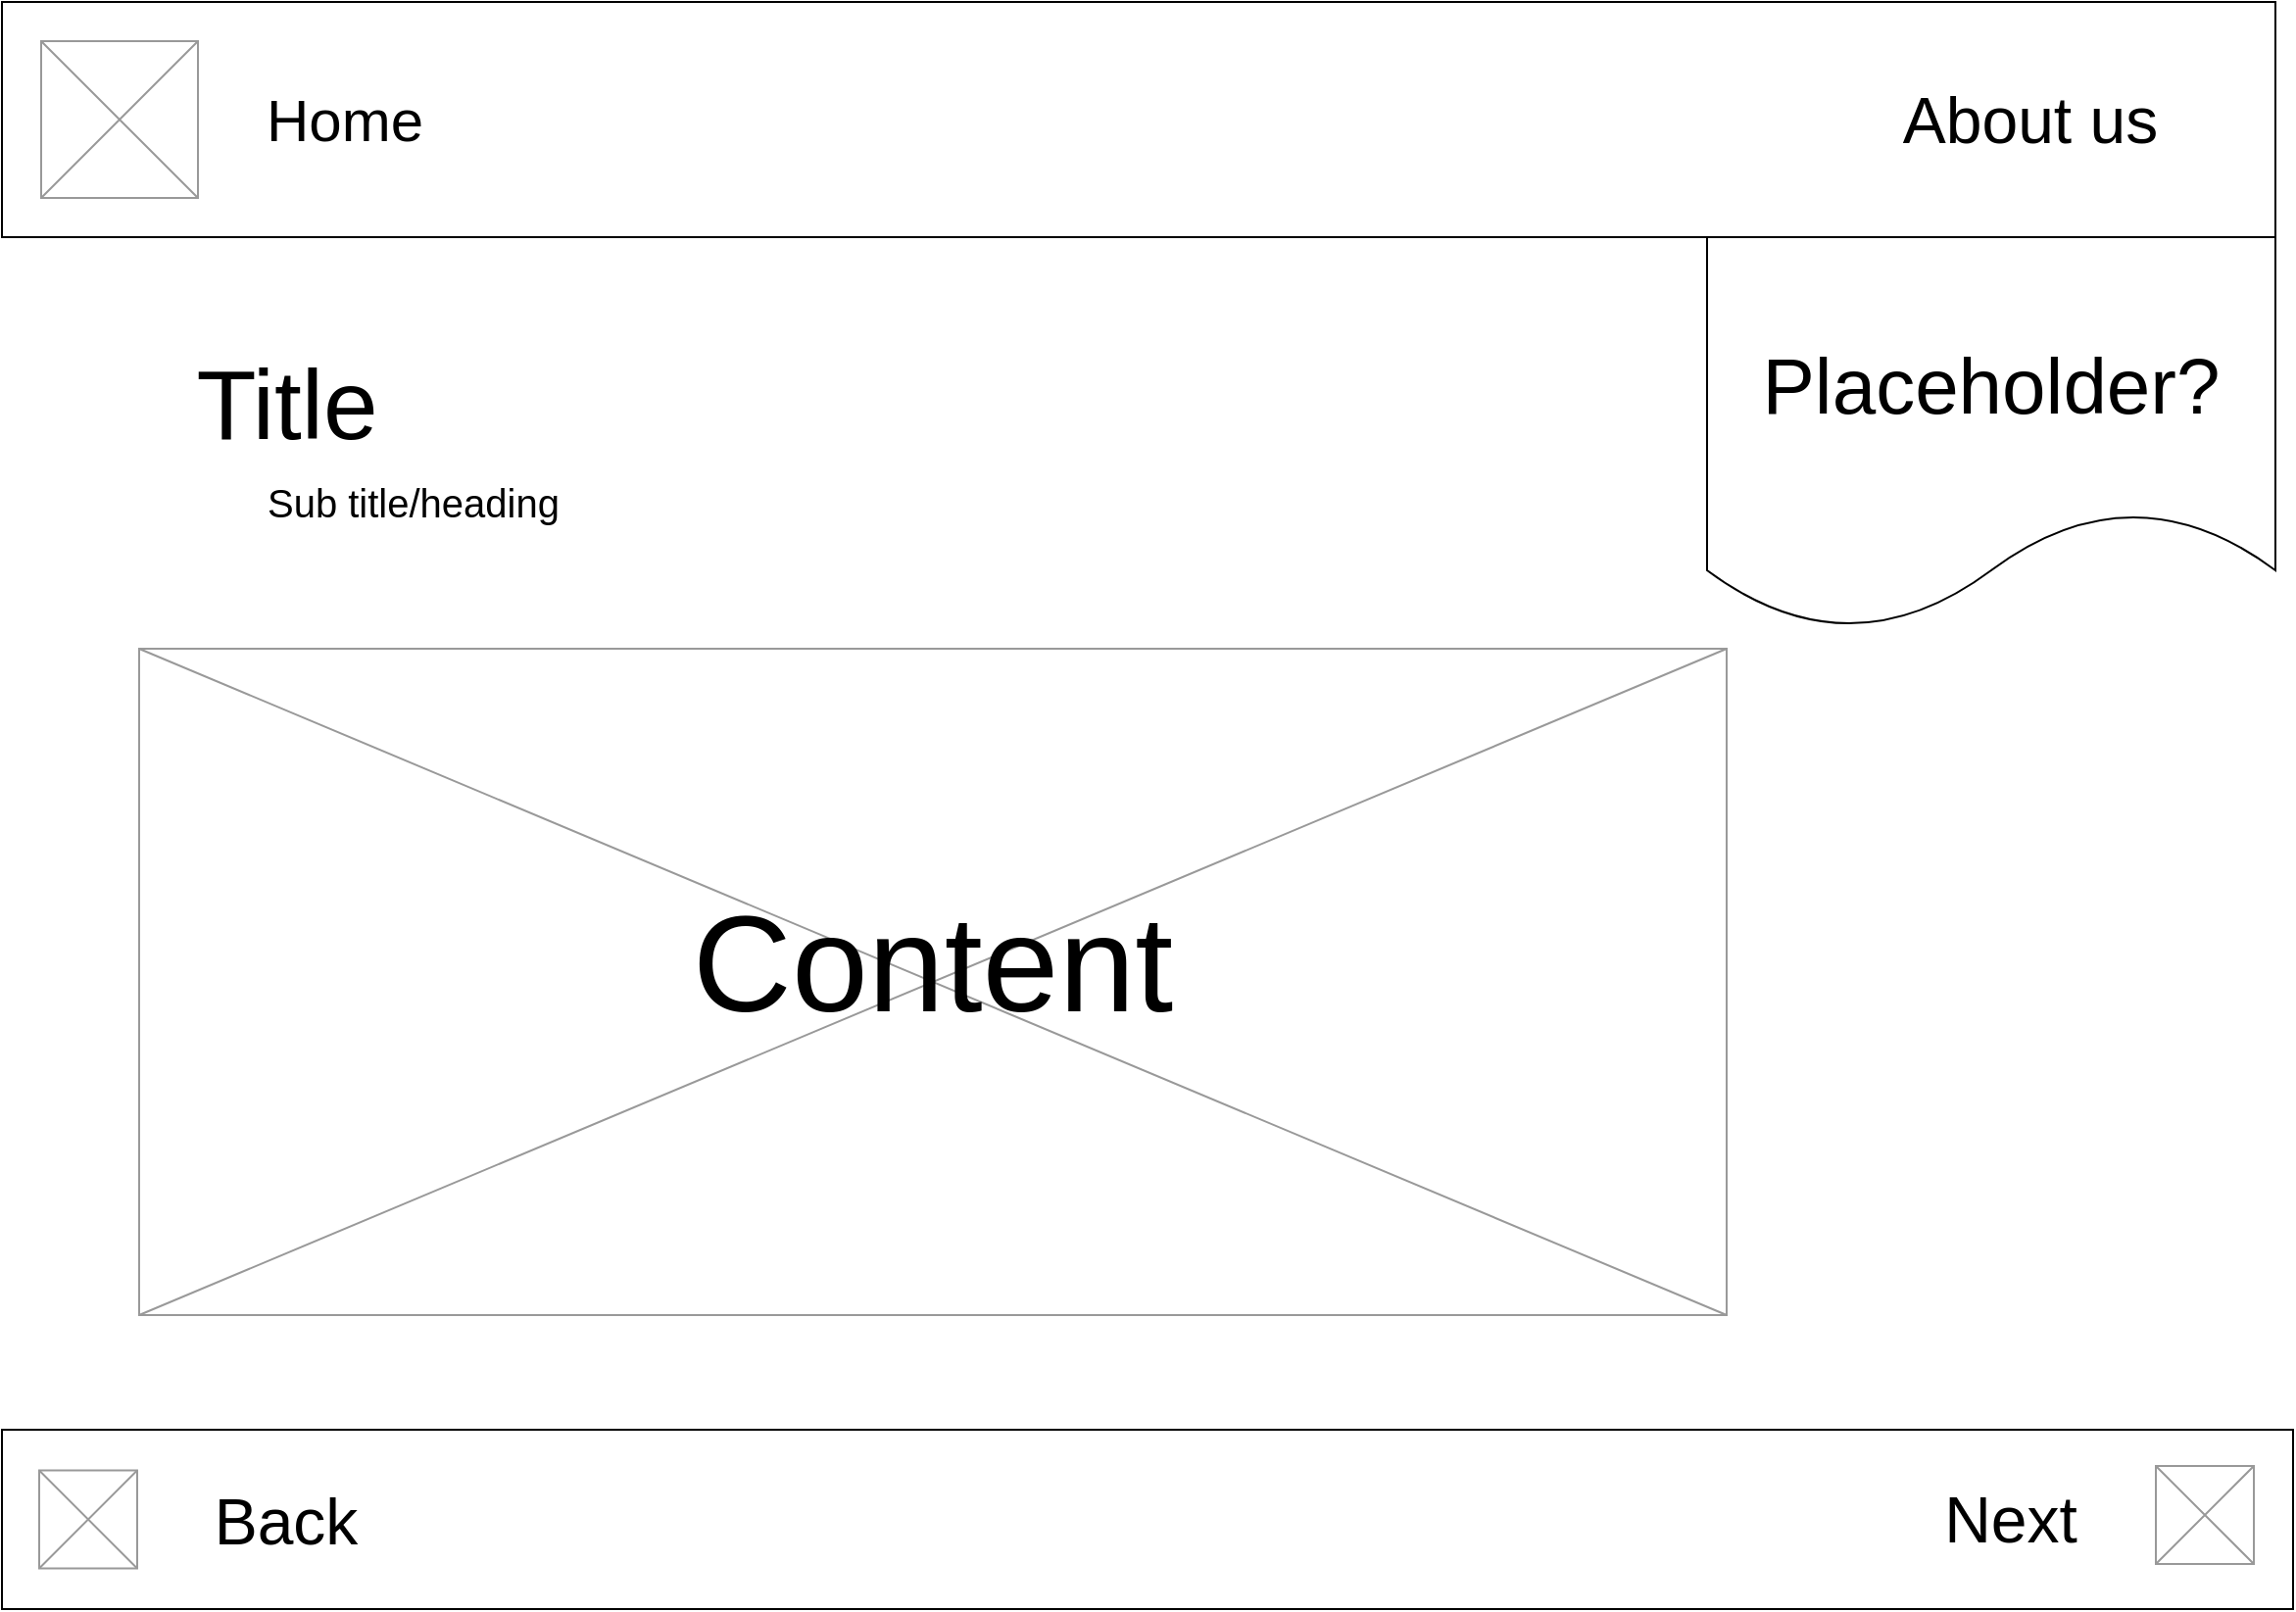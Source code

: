 <mxfile version="22.0.8" type="device">
  <diagram name="Page-1" id="_aWhuLOV3h3mHC6hKcSR">
    <mxGraphModel dx="1590" dy="1078" grid="1" gridSize="10" guides="1" tooltips="1" connect="1" arrows="1" fold="1" page="1" pageScale="1" pageWidth="1169" pageHeight="827" math="0" shadow="0">
      <root>
        <mxCell id="0" />
        <mxCell id="1" parent="0" />
        <mxCell id="t2xBNFNoJKbGuM0S6oyh-2" value="" style="verticalLabelPosition=bottom;verticalAlign=top;html=1;shape=mxgraph.basic.rect;fillColor2=none;strokeWidth=1;size=20;indent=5;" vertex="1" parent="1">
          <mxGeometry width="1160" height="120" as="geometry" />
        </mxCell>
        <mxCell id="t2xBNFNoJKbGuM0S6oyh-3" value="" style="verticalLabelPosition=bottom;verticalAlign=top;html=1;shape=mxgraph.basic.rect;fillColor2=none;strokeWidth=1;size=20;indent=5;" vertex="1" parent="1">
          <mxGeometry y="728.5" width="1169" height="91.5" as="geometry" />
        </mxCell>
        <mxCell id="t2xBNFNoJKbGuM0S6oyh-4" value="" style="verticalLabelPosition=bottom;shadow=0;dashed=0;align=center;html=1;verticalAlign=top;strokeWidth=1;shape=mxgraph.mockup.graphics.simpleIcon;strokeColor=#999999;" vertex="1" parent="1">
          <mxGeometry x="19" y="749.25" width="50" height="50" as="geometry" />
        </mxCell>
        <mxCell id="t2xBNFNoJKbGuM0S6oyh-5" value="" style="verticalLabelPosition=bottom;shadow=0;dashed=0;align=center;html=1;verticalAlign=top;strokeWidth=1;shape=mxgraph.mockup.graphics.simpleIcon;strokeColor=#999999;" vertex="1" parent="1">
          <mxGeometry x="1099" y="747" width="50" height="50" as="geometry" />
        </mxCell>
        <mxCell id="t2xBNFNoJKbGuM0S6oyh-6" value="" style="verticalLabelPosition=bottom;shadow=0;dashed=0;align=center;html=1;verticalAlign=top;strokeWidth=1;shape=mxgraph.mockup.graphics.simpleIcon;strokeColor=#999999;" vertex="1" parent="1">
          <mxGeometry x="20" y="20" width="80" height="80" as="geometry" />
        </mxCell>
        <mxCell id="t2xBNFNoJKbGuM0S6oyh-8" value="Home" style="text;html=1;strokeColor=none;fillColor=none;align=center;verticalAlign=middle;whiteSpace=wrap;rounded=0;fontSize=30;" vertex="1" parent="1">
          <mxGeometry x="120" y="32.5" width="110" height="55" as="geometry" />
        </mxCell>
        <mxCell id="t2xBNFNoJKbGuM0S6oyh-9" value="&lt;font style=&quot;font-size: 33px;&quot;&gt;Back&lt;/font&gt;" style="text;html=1;strokeColor=none;fillColor=none;align=center;verticalAlign=middle;whiteSpace=wrap;rounded=0;" vertex="1" parent="1">
          <mxGeometry x="60" y="729.25" width="170" height="90.75" as="geometry" />
        </mxCell>
        <mxCell id="t2xBNFNoJKbGuM0S6oyh-10" value="&lt;span style=&quot;font-size: 33px;&quot;&gt;Next&lt;/span&gt;" style="text;html=1;strokeColor=none;fillColor=none;align=center;verticalAlign=middle;whiteSpace=wrap;rounded=0;" vertex="1" parent="1">
          <mxGeometry x="940" y="727" width="170" height="93" as="geometry" />
        </mxCell>
        <mxCell id="t2xBNFNoJKbGuM0S6oyh-11" value="&lt;font style=&quot;font-size: 33px;&quot;&gt;About us&lt;/font&gt;" style="text;html=1;strokeColor=none;fillColor=none;align=center;verticalAlign=middle;whiteSpace=wrap;rounded=0;" vertex="1" parent="1">
          <mxGeometry x="950" y="5" width="170" height="110" as="geometry" />
        </mxCell>
        <mxCell id="t2xBNFNoJKbGuM0S6oyh-16" value="Title" style="text;html=1;strokeColor=none;fillColor=none;align=center;verticalAlign=middle;whiteSpace=wrap;rounded=0;fontSize=50;" vertex="1" parent="1">
          <mxGeometry x="87.5" y="160" width="115" height="90" as="geometry" />
        </mxCell>
        <mxCell id="t2xBNFNoJKbGuM0S6oyh-17" value="" style="shape=document;whiteSpace=wrap;html=1;boundedLbl=1;" vertex="1" parent="1">
          <mxGeometry x="870" y="120" width="290" height="200" as="geometry" />
        </mxCell>
        <mxCell id="t2xBNFNoJKbGuM0S6oyh-18" value="Placeholder?" style="text;html=1;strokeColor=none;fillColor=none;align=center;verticalAlign=middle;whiteSpace=wrap;rounded=0;fontSize=40;" vertex="1" parent="1">
          <mxGeometry x="935" y="170" width="160" height="50" as="geometry" />
        </mxCell>
        <mxCell id="t2xBNFNoJKbGuM0S6oyh-19" value="Sub title/heading" style="text;html=1;strokeColor=none;fillColor=none;align=center;verticalAlign=middle;whiteSpace=wrap;rounded=0;fontSize=20;" vertex="1" parent="1">
          <mxGeometry x="110" y="240" width="200" height="30" as="geometry" />
        </mxCell>
        <mxCell id="t2xBNFNoJKbGuM0S6oyh-20" value="" style="verticalLabelPosition=bottom;shadow=0;dashed=0;align=center;html=1;verticalAlign=top;strokeWidth=1;shape=mxgraph.mockup.graphics.simpleIcon;strokeColor=#999999;" vertex="1" parent="1">
          <mxGeometry x="70" y="330" width="810" height="340" as="geometry" />
        </mxCell>
        <mxCell id="t2xBNFNoJKbGuM0S6oyh-21" value="Content" style="text;html=1;strokeColor=none;fillColor=none;align=center;verticalAlign=middle;whiteSpace=wrap;rounded=0;fontSize=70;" vertex="1" parent="1">
          <mxGeometry x="295" y="370" width="360" height="240" as="geometry" />
        </mxCell>
      </root>
    </mxGraphModel>
  </diagram>
</mxfile>
